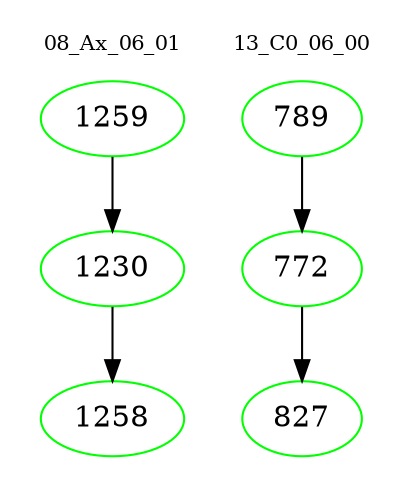 digraph{
subgraph cluster_0 {
color = white
label = "08_Ax_06_01";
fontsize=10;
T0_1259 [label="1259", color="green"]
T0_1259 -> T0_1230 [color="black"]
T0_1230 [label="1230", color="green"]
T0_1230 -> T0_1258 [color="black"]
T0_1258 [label="1258", color="green"]
}
subgraph cluster_1 {
color = white
label = "13_C0_06_00";
fontsize=10;
T1_789 [label="789", color="green"]
T1_789 -> T1_772 [color="black"]
T1_772 [label="772", color="green"]
T1_772 -> T1_827 [color="black"]
T1_827 [label="827", color="green"]
}
}
